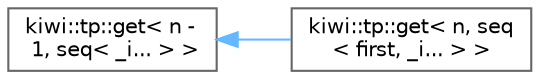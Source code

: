 digraph "Graphical Class Hierarchy"
{
 // LATEX_PDF_SIZE
  bgcolor="transparent";
  edge [fontname=Helvetica,fontsize=10,labelfontname=Helvetica,labelfontsize=10];
  node [fontname=Helvetica,fontsize=10,shape=box,height=0.2,width=0.4];
  rankdir="LR";
  Node0 [id="Node000000",label="kiwi::tp::get\< n -\l 1, seq\< _i... \> \>",height=0.2,width=0.4,color="grey40", fillcolor="white", style="filled",URL="$structkiwi_1_1tp_1_1get.html",tooltip=" "];
  Node0 -> Node1 [id="edge9_Node000000_Node000001",dir="back",color="steelblue1",style="solid",tooltip=" "];
  Node1 [id="Node000001",label="kiwi::tp::get\< n, seq\l\< first, _i... \> \>",height=0.2,width=0.4,color="grey40", fillcolor="white", style="filled",URL="$structkiwi_1_1tp_1_1get_3_01n_00_01seq_3_01first_00_01__i_8_8_8_01_4_01_4.html",tooltip=" "];
}

